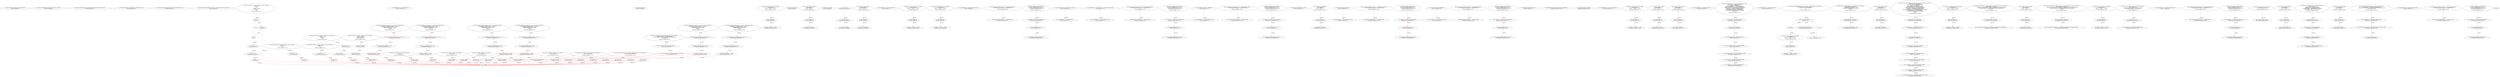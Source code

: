 digraph  {
13 [label="2_ function totalSupply() external view returns (uint256);\n13-function_definition-3-3", method="totalSupply()", type_label=function_definition];
21 [label="3_ function balanceOf(address who) external view returns (uint256);\n21-function_definition-4-4", method="balanceOf(address who)", type_label=function_definition];
33 [label="4_ function allowance(address owner, address spender) external view returns (uint256);\n33-function_definition-5-5", method="allowance(address owner,address spender)", type_label=function_definition];
49 [label="5_ function transfer(address to, uint256 value) external returns (bool);\n49-function_definition-6-6", method="transfer(address to,uint256 value)", type_label=function_definition];
64 [label="6_ function approve(address spender, uint256 value) external returns (bool);\n64-function_definition-7-7", method="approve(address spender,uint256 value)", type_label=function_definition];
79 [label="7_ function transferFrom(address from, address to, uint256 value) external returns (bool);\n79-function_definition-8-8", method="transferFrom(address from,address to,uint256 value)", type_label=function_definition];
129 [label="12_ function mul(uint256 a, uint256 b) internal pure returns (uint256) {\n    if (a == 0) {\n      return 0;\n    }\n    uint256 c = a * b;\n    assert(c / a == b);\n    return c;\n  }\n129-function_definition-13-20", method="mul(uint256 a,uint256 b)", type_label=function_definition];
146 [label="13_ if_a == 0\n146-if-14-16", method="mul(uint256 a,uint256 b)", type_label=if];
2328 [label="13_ end_if", method="mul(uint256 a,uint256 b)", type_label=end_if];
151 [label="14_ return 0;\n151-return-15-15", method="mul(uint256 a,uint256 b)", type_label=return];
153 [label="16_ uint256 c = a * b;\n153-new_variable-17-17", method="mul(uint256 a,uint256 b)", type_label=new_variable];
161 [label="17_ assert(c / a == b);\n161-expression_statement-18-18", method="mul(uint256 a,uint256 b)", type_label=expression_statement];
170 [label="18_ return c;\n170-return-19-19", method="mul(uint256 a,uint256 b)", type_label=return];
172 [label="20_ function div(uint256 a, uint256 b) internal pure returns (uint256) {\n    uint256 c = a / b;\n    return c;\n  }\n172-function_definition-21-24", method="div(uint256 a,uint256 b)", type_label=function_definition];
189 [label="21_ uint256 c = a / b;\n189-new_variable-22-22", method="div(uint256 a,uint256 b)", type_label=new_variable];
197 [label="22_ return c;\n197-return-23-23", method="div(uint256 a,uint256 b)", type_label=return];
199 [label="24_ function sub(uint256 a, uint256 b) internal pure returns (uint256) {\n    assert(b <= a);\n    return a - b;\n  }\n199-function_definition-25-28", method="sub(uint256 a,uint256 b)", type_label=function_definition];
216 [label="25_ assert(b <= a);\n216-expression_statement-26-26", method="sub(uint256 a,uint256 b)", type_label=expression_statement];
223 [label="26_ return a - b;\n223-return-27-27", method="sub(uint256 a,uint256 b)", type_label=return];
227 [label="28_ function add(uint256 a, uint256 b) internal pure returns (uint256) {\n    uint256 c = a + b;\n    assert(c >= a);\n    return c;\n  }\n227-function_definition-29-33", method="add(uint256 a,uint256 b)", type_label=function_definition];
244 [label="29_ uint256 c = a + b;\n244-new_variable-30-30", method="add(uint256 a,uint256 b)", type_label=new_variable];
252 [label="30_ assert(c >= a);\n252-expression_statement-31-31", method="add(uint256 a,uint256 b)", type_label=expression_statement];
259 [label="31_ return c;\n259-return-32-32", method="add(uint256 a,uint256 b)", type_label=return];
261 [label="33_ function ceil(uint256 a, uint256 m) internal pure returns (uint256) {\n    uint256 c = add(a,m);\n    uint256 d = sub(c,1);\n    return mul(div(d,m),m);\n  }\n261-function_definition-34-38", method="ceil(uint256 a,uint256 m)", type_label=function_definition];
278 [label="34_ uint256 c = add(a,m);\n278-new_variable-35-35", method="ceil(uint256 a,uint256 m)", type_label=new_variable];
289 [label="35_ uint256 d = sub(c,1);\n289-new_variable-36-36", method="ceil(uint256 a,uint256 m)", type_label=new_variable];
300 [label="36_ return mul(div(d,m),m);\n300-return-37-37", method="ceil(uint256 a,uint256 m)", type_label=return];
318 [label="40_ mapping(address => uint) balances_intou22;\n318-new_variable-41-41", method="", type_label=new_variable];
324 [label="41_ function transfer_intou22(address _to, uint _value) public returns (bool) {\n    require(balances_intou22[msg.sender] - _value >= 0);   \n    balances_intou22[msg.sender] -= _value;   \n    balances_intou22[_to] += _value;   \n    return true;\n  }\n324-function_definition-42-47", method="transfer_intou22(address _to,uint _value)", type_label=function_definition];
340 [label="42_ require(balances_intou22[msg.sender] - _value >= 0);\n340-expression_statement-43-43", method="transfer_intou22(address _to,uint _value)", type_label=expression_statement];
353 [label="43_ balances_intou22[msg.sender] -= _value;\n353-expression_statement-44-44", method="transfer_intou22(address _to,uint _value)", type_label=expression_statement];
361 [label="44_ balances_intou22[_to] += _value;\n361-expression_statement-45-45", method="transfer_intou22(address _to,uint _value)", type_label=expression_statement];
367 [label="45_ return true;\n367-return-46-46", method="transfer_intou22(address _to,uint _value)", type_label=return];
370 [label="47_ string private _name;\n370-new_variable-48-48", method="", type_label=new_variable];
375 [label="48_ function bug_intou12(uint8 p_intou12) public{\n    uint8 vundflw1=0;\n    vundflw1 = vundflw1 + p_intou12;    \n}\n375-function_definition-49-52", method="bug_intou12(uint8 p_intou12)", type_label=function_definition];
383 [label="49_ uint8 vundflw1=0;\n383-new_variable-50-50", method="bug_intou12(uint8 p_intou12)", type_label=new_variable];
389 [label="50_ vundflw1 = vundflw1 + p_intou12;\n389-expression_statement-51-51", method="bug_intou12(uint8 p_intou12)", type_label=expression_statement];
395 [label="52_ string private _symbol;\n395-new_variable-53-53", method="", type_label=new_variable];
400 [label="53_ function bug_intou11() public{\n    uint8 vundflw =0;\n    vundflw = vundflw -10;    \n}\n400-function_definition-54-57", method="bug_intou11()", type_label=function_definition];
404 [label="54_ uint8 vundflw =0;\n404-new_variable-55-55", method="bug_intou11()", type_label=new_variable];
410 [label="55_ vundflw = vundflw -10;\n410-expression_statement-56-56", method="bug_intou11()", type_label=expression_statement];
416 [label="57_ uint8 private _decimals;\n416-new_variable-58-58", method="", type_label=new_variable];
435 [label="59_ _name = name;\n435-expression_statement-60-60", method="", type_label=expression_statement];
439 [label="60_ _symbol = symbol;\n439-expression_statement-61-61", method="", type_label=expression_statement];
443 [label="61_ _decimals = decimals;\n443-expression_statement-62-62", method="", type_label=expression_statement];
447 [label="63_ function bug_intou19() public{\n    uint8 vundflw =0;\n    vundflw = vundflw -10;    \n}\n447-function_definition-64-67", method="bug_intou19()", type_label=function_definition];
451 [label="64_ uint8 vundflw =0;\n451-new_variable-65-65", method="bug_intou19()", type_label=new_variable];
457 [label="65_ vundflw = vundflw -10;\n457-expression_statement-66-66", method="bug_intou19()", type_label=expression_statement];
463 [label="67_ function name() public view returns(string memory) {\n    return _name;\n  }\n463-function_definition-68-70", method="name()", type_label=function_definition];
472 [label="68_ return _name;\n472-return-69-69", method="name()", type_label=return];
474 [label="70_ mapping(address => uint) balances_intou26;\n474-new_variable-71-71", method="", type_label=new_variable];
480 [label="71_ function transfer_intou26(address _to, uint _value) public returns (bool) {\n    require(balances_intou26[msg.sender] - _value >= 0);   \n    balances_intou26[msg.sender] -= _value;   \n    balances_intou26[_to] += _value;   \n    return true;\n  }\n480-function_definition-72-77", method="transfer_intou26(address _to,uint _value)", type_label=function_definition];
496 [label="72_ require(balances_intou26[msg.sender] - _value >= 0);\n496-expression_statement-73-73", method="transfer_intou26(address _to,uint _value)", type_label=expression_statement];
509 [label="73_ balances_intou26[msg.sender] -= _value;\n509-expression_statement-74-74", method="transfer_intou26(address _to,uint _value)", type_label=expression_statement];
517 [label="74_ balances_intou26[_to] += _value;\n517-expression_statement-75-75", method="transfer_intou26(address _to,uint _value)", type_label=expression_statement];
523 [label="75_ return true;\n523-return-76-76", method="transfer_intou26(address _to,uint _value)", type_label=return];
526 [label="77_ function symbol() public view returns(string memory) {\n    return _symbol;\n  }\n526-function_definition-78-80", method="symbol()", type_label=function_definition];
535 [label="78_ return _symbol;\n535-return-79-79", method="symbol()", type_label=return];
537 [label="80_ function bug_intou20(uint8 p_intou20) public{\n    uint8 vundflw1=0;\n    vundflw1 = vundflw1 + p_intou20;    \n}\n537-function_definition-81-84", method="bug_intou20(uint8 p_intou20)", type_label=function_definition];
545 [label="81_ uint8 vundflw1=0;\n545-new_variable-82-82", method="bug_intou20(uint8 p_intou20)", type_label=new_variable];
551 [label="82_ vundflw1 = vundflw1 + p_intou20;\n551-expression_statement-83-83", method="bug_intou20(uint8 p_intou20)", type_label=expression_statement];
557 [label="84_ function decimals() public view returns(uint8) {\n    return _decimals;\n  }\n557-function_definition-85-87", method="decimals()", type_label=function_definition];
566 [label="85_ return _decimals;\n566-return-86-86", method="decimals()", type_label=return];
568 [label="87_ function bug_intou32(uint8 p_intou32) public{\n    uint8 vundflw1=0;\n    vundflw1 = vundflw1 + p_intou32;    \n}\n568-function_definition-88-91", method="bug_intou32(uint8 p_intou32)", type_label=function_definition];
576 [label="88_ uint8 vundflw1=0;\n576-new_variable-89-89", method="bug_intou32(uint8 p_intou32)", type_label=new_variable];
582 [label="89_ vundflw1 = vundflw1 + p_intou32;\n582-expression_statement-90-90", method="bug_intou32(uint8 p_intou32)", type_label=expression_statement];
599 [label="94_ mapping(address => uint) public lockTime_intou1;\n599-new_variable-95-95", method="", type_label=new_variable];
606 [label="95_ function increaseLockTime_intou1(uint _secondsToIncrease) public {\n        lockTime_intou1[msg.sender] += _secondsToIncrease;   \n    }\n606-function_definition-96-98", method="increaseLockTime_intou1(uint _secondsToIncrease)", type_label=function_definition];
614 [label="96_ lockTime_intou1[msg.sender] += _secondsToIncrease;\n614-expression_statement-97-97", method="increaseLockTime_intou1(uint _secondsToIncrease)", type_label=expression_statement];
622 [label="98_ function withdraw_ovrflow1() public {\n        require(now > lockTime_intou1[msg.sender]);    \n        uint transferValue_intou1 = 10;           \n        msg.sender.transfer(transferValue_intou1);\n    }\n622-function_definition-99-103", method="withdraw_ovrflow1()", type_label=function_definition];
626 [label="99_ require(now > lockTime_intou1[msg.sender]);\n626-expression_statement-100-100", method="withdraw_ovrflow1()", type_label=expression_statement];
637 [label="100_ uint transferValue_intou1 = 10;\n637-new_variable-101-101", method="withdraw_ovrflow1()", type_label=new_variable];
643 [label="101_ msg.sender.transfer(transferValue_intou1);\n643-expression_statement-102-102", method="withdraw_ovrflow1()", type_label=expression_statement];
652 [label="103_ mapping (address => uint256) private _balances;\n652-new_variable-104-104", method="", type_label=new_variable];
659 [label="104_ mapping(address => uint) balances_intou2;\n659-new_variable-105-105", method="", type_label=new_variable];
665 [label="105_ function transfer_undrflow2(address _to, uint _value) public returns (bool) {\n    require(balances_intou2[msg.sender] - _value >= 0);   \n    balances_intou2[msg.sender] -= _value;   \n    balances_intou2[_to] += _value;   \n    return true;\n  }\n665-function_definition-106-111", method="transfer_undrflow2(address _to,uint _value)", type_label=function_definition];
681 [label="106_ require(balances_intou2[msg.sender] - _value >= 0);\n681-expression_statement-107-107", method="transfer_undrflow2(address _to,uint _value)", type_label=expression_statement];
694 [label="107_ balances_intou2[msg.sender] -= _value;\n694-expression_statement-108-108", method="transfer_undrflow2(address _to,uint _value)", type_label=expression_statement];
702 [label="108_ balances_intou2[_to] += _value;\n702-expression_statement-109-109", method="transfer_undrflow2(address _to,uint _value)", type_label=expression_statement];
708 [label="109_ return true;\n708-return-110-110", method="transfer_undrflow2(address _to,uint _value)", type_label=return];
711 [label="111_ mapping (address => mapping (address => uint256)) private _allowed;\n711-new_variable-112-112", method="", type_label=new_variable];
720 [label="112_ mapping(address => uint) public lockTime_intou17;\n720-new_variable-113-113", method="", type_label=new_variable];
727 [label="113_ function increaseLockTime_intou17(uint _secondsToIncrease) public {\n        lockTime_intou17[msg.sender] += _secondsToIncrease;   \n    }\n727-function_definition-114-116", method="increaseLockTime_intou17(uint _secondsToIncrease)", type_label=function_definition];
735 [label="114_ lockTime_intou17[msg.sender] += _secondsToIncrease;\n735-expression_statement-115-115", method="increaseLockTime_intou17(uint _secondsToIncrease)", type_label=expression_statement];
743 [label="116_ function withdraw_intou17() public {\n        require(now > lockTime_intou17[msg.sender]);    \n        uint transferValue_intou17 = 10;           \n        msg.sender.transfer(transferValue_intou17);\n    }\n743-function_definition-117-121", method="withdraw_intou17()", type_label=function_definition];
747 [label="117_ require(now > lockTime_intou17[msg.sender]);\n747-expression_statement-118-118", method="withdraw_intou17()", type_label=expression_statement];
758 [label="118_ uint transferValue_intou17 = 10;\n758-new_variable-119-119", method="withdraw_intou17()", type_label=new_variable];
764 [label="119_ msg.sender.transfer(transferValue_intou17);\n764-expression_statement-120-120", method="withdraw_intou17()", type_label=expression_statement];
773 [label="121_ string constant tokenName = \"HYDROGEN\";\n773-new_variable-122-122", method="", type_label=new_variable];
779 [label="122_ mapping(address => uint) public lockTime_intou37;\n779-new_variable-123-123", method="", type_label=new_variable];
786 [label="123_ function increaseLockTime_intou37(uint _secondsToIncrease) public {\n        lockTime_intou37[msg.sender] += _secondsToIncrease;   \n    }\n786-function_definition-124-126", method="increaseLockTime_intou37(uint _secondsToIncrease)", type_label=function_definition];
794 [label="124_ lockTime_intou37[msg.sender] += _secondsToIncrease;\n794-expression_statement-125-125", method="increaseLockTime_intou37(uint _secondsToIncrease)", type_label=expression_statement];
802 [label="126_ function withdraw_intou37() public {\n        require(now > lockTime_intou37[msg.sender]);    \n        uint transferValue_intou37 = 10;           \n        msg.sender.transfer(transferValue_intou37);\n    }\n802-function_definition-127-131", method="withdraw_intou37()", type_label=function_definition];
806 [label="127_ require(now > lockTime_intou37[msg.sender]);\n806-expression_statement-128-128", method="withdraw_intou37()", type_label=expression_statement];
817 [label="128_ uint transferValue_intou37 = 10;\n817-new_variable-129-129", method="withdraw_intou37()", type_label=new_variable];
823 [label="129_ msg.sender.transfer(transferValue_intou37);\n823-expression_statement-130-130", method="withdraw_intou37()", type_label=expression_statement];
832 [label="131_ string constant tokenSymbol = \"HGN\";\n832-new_variable-132-132", method="", type_label=new_variable];
838 [label="132_ function bug_intou3() public{\n    uint8 vundflw =0;\n    vundflw = vundflw -10;    \n}\n838-function_definition-133-136", method="bug_intou3()", type_label=function_definition];
842 [label="133_ uint8 vundflw =0;\n842-new_variable-134-134", method="bug_intou3()", type_label=new_variable];
848 [label="134_ vundflw = vundflw -10;\n848-expression_statement-135-135", method="bug_intou3()", type_label=expression_statement];
854 [label="136_ uint8  constant tokenDecimals = 4;\n854-new_variable-137-137", method="", type_label=new_variable];
859 [label="137_ mapping(address => uint) public lockTime_intou9;\n859-new_variable-138-138", method="", type_label=new_variable];
866 [label="138_ function increaseLockTime_intou9(uint _secondsToIncrease) public {\n        lockTime_intou9[msg.sender] += _secondsToIncrease;   \n    }\n866-function_definition-139-141", method="increaseLockTime_intou9(uint _secondsToIncrease)", type_label=function_definition];
874 [label="139_ lockTime_intou9[msg.sender] += _secondsToIncrease;\n874-expression_statement-140-140", method="increaseLockTime_intou9(uint _secondsToIncrease)", type_label=expression_statement];
882 [label="141_ function withdraw_intou9() public {\n        require(now > lockTime_intou9[msg.sender]);    \n        uint transferValue_intou9 = 10;           \n        msg.sender.transfer(transferValue_intou9);\n    }\n882-function_definition-142-146", method="withdraw_intou9()", type_label=function_definition];
886 [label="142_ require(now > lockTime_intou9[msg.sender]);\n886-expression_statement-143-143", method="withdraw_intou9()", type_label=expression_statement];
897 [label="143_ uint transferValue_intou9 = 10;\n897-new_variable-144-144", method="withdraw_intou9()", type_label=new_variable];
903 [label="144_ msg.sender.transfer(transferValue_intou9);\n903-expression_statement-145-145", method="withdraw_intou9()", type_label=expression_statement];
912 [label="146_ uint256 _totalSupply =8000000000;\n912-new_variable-147-147", method="", type_label=new_variable];
917 [label="147_ mapping(address => uint) public lockTime_intou25;\n917-new_variable-148-148", method="", type_label=new_variable];
924 [label="148_ function increaseLockTime_intou25(uint _secondsToIncrease) public {\n        lockTime_intou25[msg.sender] += _secondsToIncrease;   \n    }\n924-function_definition-149-151", method="increaseLockTime_intou25(uint _secondsToIncrease)", type_label=function_definition];
932 [label="149_ lockTime_intou25[msg.sender] += _secondsToIncrease;\n932-expression_statement-150-150", method="increaseLockTime_intou25(uint _secondsToIncrease)", type_label=expression_statement];
940 [label="151_ function withdraw_intou25() public {\n        require(now > lockTime_intou25[msg.sender]);    \n        uint transferValue_intou25 = 10;           \n        msg.sender.transfer(transferValue_intou25);\n    }\n940-function_definition-152-156", method="withdraw_intou25()", type_label=function_definition];
944 [label="152_ require(now > lockTime_intou25[msg.sender]);\n944-expression_statement-153-153", method="withdraw_intou25()", type_label=expression_statement];
955 [label="153_ uint transferValue_intou25 = 10;\n955-new_variable-154-154", method="withdraw_intou25()", type_label=new_variable];
961 [label="154_ msg.sender.transfer(transferValue_intou25);\n961-expression_statement-155-155", method="withdraw_intou25()", type_label=expression_statement];
970 [label="156_ uint256 public basePercent = 100;\n970-new_variable-157-157", method="", type_label=new_variable];
977 [label="157_ ERC20Detailed(tokenName, tokenSymbol, tokenDecimals)\n977-expression_statement-158-158", method="", type_label=expression_statement];
986 [label="158_ _mint(msg.sender, _totalSupply);\n986-expression_statement-159-159", method="", type_label=expression_statement];
995 [label="160_ mapping(address => uint) balances_intou38;\n995-new_variable-161-161", method="", type_label=new_variable];
1001 [label="161_ function transfer_intou38(address _to, uint _value) public returns (bool) {\n    require(balances_intou38[msg.sender] - _value >= 0);   \n    balances_intou38[msg.sender] -= _value;   \n    balances_intou38[_to] += _value;   \n    return true;\n  }\n1001-function_definition-162-167", method="transfer_intou38(address _to,uint _value)", type_label=function_definition];
1017 [label="162_ require(balances_intou38[msg.sender] - _value >= 0);\n1017-expression_statement-163-163", method="transfer_intou38(address _to,uint _value)", type_label=expression_statement];
1030 [label="163_ balances_intou38[msg.sender] -= _value;\n1030-expression_statement-164-164", method="transfer_intou38(address _to,uint _value)", type_label=expression_statement];
1038 [label="164_ balances_intou38[_to] += _value;\n1038-expression_statement-165-165", method="transfer_intou38(address _to,uint _value)", type_label=expression_statement];
1044 [label="165_ return true;\n1044-return-166-166", method="transfer_intou38(address _to,uint _value)", type_label=return];
1047 [label="167_ function totalSupply() public view returns (uint256) {\n    return _totalSupply;\n  }\n1047-function_definition-168-170", method="totalSupply()", type_label=function_definition];
1056 [label="168_ return _totalSupply;\n1056-return-169-169", method="totalSupply()", type_label=return];
1058 [label="170_ function bug_intou4(uint8 p_intou4) public{\n    uint8 vundflw1=0;\n    vundflw1 = vundflw1 + p_intou4;    \n}\n1058-function_definition-171-174", method="bug_intou4(uint8 p_intou4)", type_label=function_definition];
1066 [label="171_ uint8 vundflw1=0;\n1066-new_variable-172-172", method="bug_intou4(uint8 p_intou4)", type_label=new_variable];
1072 [label="172_ vundflw1 = vundflw1 + p_intou4;\n1072-expression_statement-173-173", method="bug_intou4(uint8 p_intou4)", type_label=expression_statement];
1078 [label="174_ function balanceOf(address owner) public view returns (uint256) {\n    return _balances[owner];\n  }\n1078-function_definition-175-177", method="balanceOf(address owner)", type_label=function_definition];
1091 [label="175_ return _balances[owner];\n1091-return-176-176", method="balanceOf(address owner)", type_label=return];
1095 [label="177_ function bug_intou7() public{\n    uint8 vundflw =0;\n    vundflw = vundflw -10;    \n}\n1095-function_definition-178-181", method="bug_intou7()", type_label=function_definition];
1099 [label="178_ uint8 vundflw =0;\n1099-new_variable-179-179", method="bug_intou7()", type_label=new_variable];
1105 [label="179_ vundflw = vundflw -10;\n1105-expression_statement-180-180", method="bug_intou7()", type_label=expression_statement];
1111 [label="181_ function allowance(address owner, address spender) public view returns (uint256) {\n    return _allowed[owner][spender];\n  }\n1111-function_definition-182-184", method="allowance(address owner,address spender)", type_label=function_definition];
1128 [label="182_ return _allowed[owner][spender];\n1128-return-183-183", method="allowance(address owner,address spender)", type_label=return];
1134 [label="184_ function bug_intou23() public{\n    uint8 vundflw =0;\n    vundflw = vundflw -10;    \n}\n1134-function_definition-185-188", method="bug_intou23()", type_label=function_definition];
1138 [label="185_ uint8 vundflw =0;\n1138-new_variable-186-186", method="bug_intou23()", type_label=new_variable];
1144 [label="186_ vundflw = vundflw -10;\n1144-expression_statement-187-187", method="bug_intou23()", type_label=expression_statement];
1150 [label="188_ function findtwoPercent(uint256 value) public view returns (uint256)  {\n    uint256 roundValue = value.ceil(basePercent);\n    uint256 twoPercent = roundValue.mul(basePercent).div(5000);\n    return twoPercent;\n  }\n1150-function_definition-189-193", method="findtwoPercent(uint256 value)", type_label=function_definition];
1163 [label="189_ uint256 roundValue = value.ceil(basePercent);\n1163-new_variable-190-190", method="findtwoPercent(uint256 value)", type_label=new_variable];
1174 [label="190_ uint256 twoPercent = roundValue.mul(basePercent).div(5000);\n1174-new_variable-191-191", method="findtwoPercent(uint256 value)", type_label=new_variable];
1190 [label="191_ return twoPercent;\n1190-return-192-192", method="findtwoPercent(uint256 value)", type_label=return];
1192 [label="193_ mapping(address => uint) balances_intou14;\n1192-new_variable-194-194", method="", type_label=new_variable];
1198 [label="194_ function transfer_intou14(address _to, uint _value) public returns (bool) {\n    require(balances_intou14[msg.sender] - _value >= 0);   \n    balances_intou14[msg.sender] -= _value;   \n    balances_intou14[_to] += _value;   \n    return true;\n  }\n1198-function_definition-195-200", method="transfer_intou14(address _to,uint _value)", type_label=function_definition];
1214 [label="195_ require(balances_intou14[msg.sender] - _value >= 0);\n1214-expression_statement-196-196", method="transfer_intou14(address _to,uint _value)", type_label=expression_statement];
1227 [label="196_ balances_intou14[msg.sender] -= _value;\n1227-expression_statement-197-197", method="transfer_intou14(address _to,uint _value)", type_label=expression_statement];
1235 [label="197_ balances_intou14[_to] += _value;\n1235-expression_statement-198-198", method="transfer_intou14(address _to,uint _value)", type_label=expression_statement];
1241 [label="198_ return true;\n1241-return-199-199", method="transfer_intou14(address _to,uint _value)", type_label=return];
1244 [label="200_ function transfer(address to, uint256 value) public returns (bool) {\n    require(value <= _balances[msg.sender]);\n    require(to != address(0));\n    uint256 tokensToBurn = findtwoPercent(value);\n    uint256 tokensToTransfer = value.sub(tokensToBurn);\n    _balances[msg.sender] = _balances[msg.sender].sub(value);\n    _balances[to] = _balances[to].add(tokensToTransfer);\n    _totalSupply = _totalSupply.sub(tokensToBurn);\n    emit Transfer(msg.sender, to, tokensToTransfer);\n    emit Transfer(msg.sender, address(0), tokensToBurn);\n    return true;\n  }\n1244-function_definition-201-212", method="transfer(address to,uint256 value)", type_label=function_definition];
1260 [label="201_ require(value <= _balances[msg.sender]);\n1260-expression_statement-202-202", method="transfer(address to,uint256 value)", type_label=expression_statement];
1271 [label="202_ require(to != address(0));\n1271-expression_statement-203-203", method="transfer(address to,uint256 value)", type_label=expression_statement];
1280 [label="203_ uint256 tokensToBurn = findtwoPercent(value);\n1280-new_variable-204-204", method="transfer(address to,uint256 value)", type_label=new_variable];
1289 [label="204_ uint256 tokensToTransfer = value.sub(tokensToBurn);\n1289-new_variable-205-205", method="transfer(address to,uint256 value)", type_label=new_variable];
1300 [label="205_ _balances[msg.sender] = _balances[msg.sender].sub(value);\n1300-expression_statement-206-206", method="transfer(address to,uint256 value)", type_label=expression_statement];
1317 [label="206_ _balances[to] = _balances[to].add(tokensToTransfer);\n1317-expression_statement-207-207", method="transfer(address to,uint256 value)", type_label=expression_statement];
1330 [label="207_ _totalSupply = _totalSupply.sub(tokensToBurn);\n1330-expression_statement-208-208", method="transfer(address to,uint256 value)", type_label=expression_statement];
1361 [label="210_ return true;\n1361-return-211-211", method="transfer(address to,uint256 value)", type_label=return];
1364 [label="212_ mapping(address => uint) balances_intou30;\n1364-new_variable-213-213", method="", type_label=new_variable];
1370 [label="213_ function transfer_intou30(address _to, uint _value) public returns (bool) {\n    require(balances_intou30[msg.sender] - _value >= 0);   \n    balances_intou30[msg.sender] -= _value;   \n    balances_intou30[_to] += _value;   \n    return true;\n  }\n1370-function_definition-214-219", method="transfer_intou30(address _to,uint _value)", type_label=function_definition];
1386 [label="214_ require(balances_intou30[msg.sender] - _value >= 0);\n1386-expression_statement-215-215", method="transfer_intou30(address _to,uint _value)", type_label=expression_statement];
1399 [label="215_ balances_intou30[msg.sender] -= _value;\n1399-expression_statement-216-216", method="transfer_intou30(address _to,uint _value)", type_label=expression_statement];
1407 [label="216_ balances_intou30[_to] += _value;\n1407-expression_statement-217-217", method="transfer_intou30(address _to,uint _value)", type_label=expression_statement];
1413 [label="217_ return true;\n1413-return-218-218", method="transfer_intou30(address _to,uint _value)", type_label=return];
1416 [label="219_ function multiTransfer(address[] memory receivers, uint256[] memory amounts) public {\n    for (uint256 i = 0; i < receivers.length; i++) {\n      transfer(receivers[i], amounts[i]);\n    }\n  }\n1416-function_definition-220-224", method="multiTransfer(address[] memory receivers,uint256[] memory amounts)", type_label=function_definition];
1430 [label="220_ for(i < receivers.length;;i++)\n1430-for-221-223", method="multiTransfer(address[] memory receivers,uint256[] memory amounts)", type_label=for];
3612 [label="220_ end_loop", method="multiTransfer(address[] memory receivers,uint256[] memory amounts)", type_label=end_loop];
1443 [label="220_ i++\n1443-expression_statement-221-221", method="multiTransfer(address[] memory receivers,uint256[] memory amounts)", type_label=expression_statement];
1446 [label="221_ transfer(receivers[i], amounts[i]);\n1446-expression_statement-222-222", method="multiTransfer(address[] memory receivers,uint256[] memory amounts)", type_label=expression_statement];
1457 [label="224_ function bug_intou8(uint8 p_intou8) public{\n    uint8 vundflw1=0;\n    vundflw1 = vundflw1 + p_intou8;    \n}\n1457-function_definition-225-228", method="bug_intou8(uint8 p_intou8)", type_label=function_definition];
1465 [label="225_ uint8 vundflw1=0;\n1465-new_variable-226-226", method="bug_intou8(uint8 p_intou8)", type_label=new_variable];
1471 [label="226_ vundflw1 = vundflw1 + p_intou8;\n1471-expression_statement-227-227", method="bug_intou8(uint8 p_intou8)", type_label=expression_statement];
1477 [label="228_ function approve(address spender, uint256 value) public returns (bool) {\n    require(spender != address(0));\n    _allowed[msg.sender][spender] = value;\n    emit Approval(msg.sender, spender, value);\n    return true;\n  }\n1477-function_definition-229-234", method="approve(address spender,uint256 value)", type_label=function_definition];
1493 [label="229_ require(spender != address(0));\n1493-expression_statement-230-230", method="approve(address spender,uint256 value)", type_label=expression_statement];
1502 [label="230_ _allowed[msg.sender][spender] = value;\n1502-expression_statement-231-231", method="approve(address spender,uint256 value)", type_label=expression_statement];
1522 [label="232_ return true;\n1522-return-233-233", method="approve(address spender,uint256 value)", type_label=return];
1525 [label="234_ function bug_intou39() public{\n    uint8 vundflw =0;\n    vundflw = vundflw -10;    \n}\n1525-function_definition-235-238", method="bug_intou39()", type_label=function_definition];
1529 [label="235_ uint8 vundflw =0;\n1529-new_variable-236-236", method="bug_intou39()", type_label=new_variable];
1535 [label="236_ vundflw = vundflw -10;\n1535-expression_statement-237-237", method="bug_intou39()", type_label=expression_statement];
1541 [label="238_ function transferFrom(address from, address to, uint256 value) public returns (bool) {\n    require(value <= _balances[from]);\n    require(value <= _allowed[from][msg.sender]);\n    require(to != address(0));\n    _balances[from] = _balances[from].sub(value);\n    uint256 tokensToBurn = findtwoPercent(value);\n    uint256 tokensToTransfer = value.sub(tokensToBurn);\n    _balances[to] = _balances[to].add(tokensToTransfer);\n    _totalSupply = _totalSupply.sub(tokensToBurn);\n    _allowed[from][msg.sender] = _allowed[from][msg.sender].sub(value);\n    emit Transfer(from, to, tokensToTransfer);\n    emit Transfer(from, address(0), tokensToBurn);\n    return true;\n  }\n1541-function_definition-239-252", method="transferFrom(address from,address to,uint256 value)", type_label=function_definition];
1561 [label="239_ require(value <= _balances[from]);\n1561-expression_statement-240-240", method="transferFrom(address from,address to,uint256 value)", type_label=expression_statement];
1570 [label="240_ require(value <= _allowed[from][msg.sender]);\n1570-expression_statement-241-241", method="transferFrom(address from,address to,uint256 value)", type_label=expression_statement];
1583 [label="241_ require(to != address(0));\n1583-expression_statement-242-242", method="transferFrom(address from,address to,uint256 value)", type_label=expression_statement];
1592 [label="242_ _balances[from] = _balances[from].sub(value);\n1592-expression_statement-243-243", method="transferFrom(address from,address to,uint256 value)", type_label=expression_statement];
1605 [label="243_ uint256 tokensToBurn = findtwoPercent(value);\n1605-new_variable-244-244", method="transferFrom(address from,address to,uint256 value)", type_label=new_variable];
1614 [label="244_ uint256 tokensToTransfer = value.sub(tokensToBurn);\n1614-new_variable-245-245", method="transferFrom(address from,address to,uint256 value)", type_label=new_variable];
1625 [label="245_ _balances[to] = _balances[to].add(tokensToTransfer);\n1625-expression_statement-246-246", method="transferFrom(address from,address to,uint256 value)", type_label=expression_statement];
1638 [label="246_ _totalSupply = _totalSupply.sub(tokensToBurn);\n1638-expression_statement-247-247", method="transferFrom(address from,address to,uint256 value)", type_label=expression_statement];
1647 [label="247_ _allowed[from][msg.sender] = _allowed[from][msg.sender].sub(value);\n1647-expression_statement-248-248", method="transferFrom(address from,address to,uint256 value)", type_label=expression_statement];
1686 [label="250_ return true;\n1686-return-251-251", method="transferFrom(address from,address to,uint256 value)", type_label=return];
1689 [label="252_ function bug_intou36(uint8 p_intou36) public{\n    uint8 vundflw1=0;\n    vundflw1 = vundflw1 + p_intou36;    \n}\n1689-function_definition-253-256", method="bug_intou36(uint8 p_intou36)", type_label=function_definition];
1697 [label="253_ uint8 vundflw1=0;\n1697-new_variable-254-254", method="bug_intou36(uint8 p_intou36)", type_label=new_variable];
1703 [label="254_ vundflw1 = vundflw1 + p_intou36;\n1703-expression_statement-255-255", method="bug_intou36(uint8 p_intou36)", type_label=expression_statement];
1709 [label="256_ function increaseAllowance(address spender, uint256 addedValue) public returns (bool) {\n    require(spender != address(0));\n    _allowed[msg.sender][spender] = (_allowed[msg.sender][spender].add(addedValue));\n    emit Approval(msg.sender, spender, _allowed[msg.sender][spender]);\n    return true;\n  }\n1709-function_definition-257-262", method="increaseAllowance(address spender,uint256 addedValue)", type_label=function_definition];
1725 [label="257_ require(spender != address(0));\n1725-expression_statement-258-258", method="increaseAllowance(address spender,uint256 addedValue)", type_label=expression_statement];
1734 [label="258_ _allowed[msg.sender][spender] = (_allowed[msg.sender][spender].add(addedValue));\n1734-expression_statement-259-259", method="increaseAllowance(address spender,uint256 addedValue)", type_label=expression_statement];
1772 [label="260_ return true;\n1772-return-261-261", method="increaseAllowance(address spender,uint256 addedValue)", type_label=return];
1775 [label="262_ function bug_intou35() public{\n    uint8 vundflw =0;\n    vundflw = vundflw -10;    \n}\n1775-function_definition-263-266", method="bug_intou35()", type_label=function_definition];
1779 [label="263_ uint8 vundflw =0;\n1779-new_variable-264-264", method="bug_intou35()", type_label=new_variable];
1785 [label="264_ vundflw = vundflw -10;\n1785-expression_statement-265-265", method="bug_intou35()", type_label=expression_statement];
1791 [label="266_ function decreaseAllowance(address spender, uint256 subtractedValue) public returns (bool) {\n    require(spender != address(0));\n    _allowed[msg.sender][spender] = (_allowed[msg.sender][spender].sub(subtractedValue));\n    emit Approval(msg.sender, spender, _allowed[msg.sender][spender]);\n    return true;\n  }\n1791-function_definition-267-272", method="decreaseAllowance(address spender,uint256 subtractedValue)", type_label=function_definition];
1807 [label="267_ require(spender != address(0));\n1807-expression_statement-268-268", method="decreaseAllowance(address spender,uint256 subtractedValue)", type_label=expression_statement];
1816 [label="268_ _allowed[msg.sender][spender] = (_allowed[msg.sender][spender].sub(subtractedValue));\n1816-expression_statement-269-269", method="decreaseAllowance(address spender,uint256 subtractedValue)", type_label=expression_statement];
1854 [label="270_ return true;\n1854-return-271-271", method="decreaseAllowance(address spender,uint256 subtractedValue)", type_label=return];
1857 [label="272_ function bug_intou40(uint8 p_intou40) public{\n    uint8 vundflw1=0;\n    vundflw1 = vundflw1 + p_intou40;    \n}\n1857-function_definition-273-276", method="bug_intou40(uint8 p_intou40)", type_label=function_definition];
1865 [label="273_ uint8 vundflw1=0;\n1865-new_variable-274-274", method="bug_intou40(uint8 p_intou40)", type_label=new_variable];
1871 [label="274_ vundflw1 = vundflw1 + p_intou40;\n1871-expression_statement-275-275", method="bug_intou40(uint8 p_intou40)", type_label=expression_statement];
1877 [label="276_ function _mint(address account, uint256 amount) internal {\n    require(amount != 0);\n    _balances[account] = _balances[account].add(amount);\n    emit Transfer(address(0), account, amount);\n  }\n1877-function_definition-277-281", method="_mint(address account,uint256 amount)", type_label=function_definition];
1889 [label="277_ require(amount != 0);\n1889-expression_statement-278-278", method="_mint(address account,uint256 amount)", type_label=expression_statement];
1896 [label="278_ _balances[account] = _balances[account].add(amount);\n1896-expression_statement-279-279", method="_mint(address account,uint256 amount)", type_label=expression_statement];
1919 [label="281_ mapping(address => uint) public lockTime_intou33;\n1919-new_variable-282-282", method="", type_label=new_variable];
1926 [label="282_ function increaseLockTime_intou33(uint _secondsToIncrease) public {\n        lockTime_intou33[msg.sender] += _secondsToIncrease;   \n    }\n1926-function_definition-283-285", method="increaseLockTime_intou33(uint _secondsToIncrease)", type_label=function_definition];
1934 [label="283_ lockTime_intou33[msg.sender] += _secondsToIncrease;\n1934-expression_statement-284-284", method="increaseLockTime_intou33(uint _secondsToIncrease)", type_label=expression_statement];
1942 [label="285_ function withdraw_intou33() public {\n        require(now > lockTime_intou33[msg.sender]);    \n        uint transferValue_intou33 = 10;           \n        msg.sender.transfer(transferValue_intou33);\n    }\n1942-function_definition-286-290", method="withdraw_intou33()", type_label=function_definition];
1946 [label="286_ require(now > lockTime_intou33[msg.sender]);\n1946-expression_statement-287-287", method="withdraw_intou33()", type_label=expression_statement];
1957 [label="287_ uint transferValue_intou33 = 10;\n1957-new_variable-288-288", method="withdraw_intou33()", type_label=new_variable];
1963 [label="288_ msg.sender.transfer(transferValue_intou33);\n1963-expression_statement-289-289", method="withdraw_intou33()", type_label=expression_statement];
1972 [label="290_ function burn(uint256 amount) external {\n    _burn(msg.sender, amount);\n  }\n1972-function_definition-291-293", method="burn(uint256 amount)", type_label=function_definition];
1980 [label="291_ _burn(msg.sender, amount);\n1980-expression_statement-292-292", method="burn(uint256 amount)", type_label=expression_statement];
1989 [label="293_ function bug_intou27() public{\n    uint8 vundflw =0;\n    vundflw = vundflw -10;    \n}\n1989-function_definition-294-297", method="bug_intou27()", type_label=function_definition];
1993 [label="294_ uint8 vundflw =0;\n1993-new_variable-295-295", method="bug_intou27()", type_label=new_variable];
1999 [label="295_ vundflw = vundflw -10;\n1999-expression_statement-296-296", method="bug_intou27()", type_label=expression_statement];
2005 [label="297_ function _burn(address account, uint256 amount) internal {\n    require(amount != 0);\n    require(amount <= _balances[account]);\n    _totalSupply = _totalSupply.sub(amount);\n    _balances[account] = _balances[account].sub(amount);\n    emit Transfer(account, address(0), amount);\n  }\n2005-function_definition-298-304", method="_burn(address account,uint256 amount)", type_label=function_definition];
2017 [label="298_ require(amount != 0);\n2017-expression_statement-299-299", method="_burn(address account,uint256 amount)", type_label=expression_statement];
2024 [label="299_ require(amount <= _balances[account]);\n2024-expression_statement-300-300", method="_burn(address account,uint256 amount)", type_label=expression_statement];
2033 [label="300_ _totalSupply = _totalSupply.sub(amount);\n2033-expression_statement-301-301", method="_burn(address account,uint256 amount)", type_label=expression_statement];
2042 [label="301_ _balances[account] = _balances[account].sub(amount);\n2042-expression_statement-302-302", method="_burn(address account,uint256 amount)", type_label=expression_statement];
2065 [label="304_ function bug_intou31() public{\n    uint8 vundflw =0;\n    vundflw = vundflw -10;    \n}\n2065-function_definition-305-308", method="bug_intou31()", type_label=function_definition];
2069 [label="305_ uint8 vundflw =0;\n2069-new_variable-306-306", method="bug_intou31()", type_label=new_variable];
2075 [label="306_ vundflw = vundflw -10;\n2075-expression_statement-307-307", method="bug_intou31()", type_label=expression_statement];
2081 [label="308_ function burnFrom(address account, uint256 amount) external {\n    require(amount <= _allowed[account][msg.sender]);\n    _allowed[account][msg.sender] = _allowed[account][msg.sender].sub(amount);\n    _burn(account, amount);\n  }\n2081-function_definition-309-313", method="burnFrom(address account,uint256 amount)", type_label=function_definition];
2093 [label="309_ require(amount <= _allowed[account][msg.sender]);\n2093-expression_statement-310-310", method="burnFrom(address account,uint256 amount)", type_label=expression_statement];
2106 [label="310_ _allowed[account][msg.sender] = _allowed[account][msg.sender].sub(amount);\n2106-expression_statement-311-311", method="burnFrom(address account,uint256 amount)", type_label=expression_statement];
2127 [label="311_ _burn(account, amount);\n2127-expression_statement-312-312", method="burnFrom(address account,uint256 amount)", type_label=expression_statement];
2134 [label="313_ mapping(address => uint) public lockTime_intou13;\n2134-new_variable-314-314", method="", type_label=new_variable];
2141 [label="314_ function increaseLockTime_intou13(uint _secondsToIncrease) public {\n        lockTime_intou13[msg.sender] += _secondsToIncrease;   \n    }\n2141-function_definition-315-317", method="increaseLockTime_intou13(uint _secondsToIncrease)", type_label=function_definition];
2149 [label="315_ lockTime_intou13[msg.sender] += _secondsToIncrease;\n2149-expression_statement-316-316", method="increaseLockTime_intou13(uint _secondsToIncrease)", type_label=expression_statement];
2157 [label="317_ function withdraw_intou13() public {\n        require(now > lockTime_intou13[msg.sender]);    \n        uint transferValue_intou13 = 10;           \n        msg.sender.transfer(transferValue_intou13);\n    }\n2157-function_definition-318-322", method="withdraw_intou13()", type_label=function_definition];
2161 [label="318_ require(now > lockTime_intou13[msg.sender]);\n2161-expression_statement-319-319", method="withdraw_intou13()", type_label=expression_statement];
2172 [label="319_ uint transferValue_intou13 = 10;\n2172-new_variable-320-320", method="withdraw_intou13()", type_label=new_variable];
2178 [label="320_ msg.sender.transfer(transferValue_intou13);\n2178-expression_statement-321-321", method="withdraw_intou13()", type_label=expression_statement];
1 [label="0_ start_node", method="", type_label=start];
2 [label="0_ exit_node", method="", type_label=exit];
129 -> 146  [color=red, controlflow_type=next_line, edge_type=CFG_edge, key=0, label=next_line];
146 -> 151  [color=red, controlflow_type=pos_next, edge_type=CFG_edge, key=0, label=pos_next];
146 -> 2328  [color=red, controlflow_type=neg_next, edge_type=CFG_edge, key=0, label=neg_next];
2328 -> 153  [color=red, controlflow_type=next_line, edge_type=CFG_edge, key=0, label=next_line];
151 -> 2328  [color=red, controlflow_type=end_if, edge_type=CFG_edge, key=0, label=end_if];
151 -> 2  [color=red, controlflow_type=return_exit, edge_type=CFG_edge, key=0, label=return_exit];
153 -> 161  [color=red, controlflow_type=next_line, edge_type=CFG_edge, key=0, label=next_line];
161 -> 170  [color=red, controlflow_type=next_line, edge_type=CFG_edge, key=0, label=next_line];
170 -> 2  [color=red, controlflow_type=return_exit, edge_type=CFG_edge, key=0, label=return_exit];
172 -> 189  [color=red, controlflow_type=next_line, edge_type=CFG_edge, key=0, label=next_line];
189 -> 197  [color=red, controlflow_type=next_line, edge_type=CFG_edge, key=0, label=next_line];
197 -> 2  [color=red, controlflow_type=return_exit, edge_type=CFG_edge, key=0, label=return_exit];
199 -> 216  [color=red, controlflow_type=next_line, edge_type=CFG_edge, key=0, label=next_line];
216 -> 223  [color=red, controlflow_type=next_line, edge_type=CFG_edge, key=0, label=next_line];
223 -> 2  [color=red, controlflow_type=return_exit, edge_type=CFG_edge, key=0, label=return_exit];
227 -> 244  [color=red, controlflow_type=next_line, edge_type=CFG_edge, key=0, label=next_line];
244 -> 252  [color=red, controlflow_type=next_line, edge_type=CFG_edge, key=0, label=next_line];
252 -> 259  [color=red, controlflow_type=next_line, edge_type=CFG_edge, key=0, label=next_line];
259 -> 2  [color=red, controlflow_type=return_exit, edge_type=CFG_edge, key=0, label=return_exit];
261 -> 278  [color=red, controlflow_type=next_line, edge_type=CFG_edge, key=0, label=next_line];
278 -> 289  [color=red, controlflow_type=next_line, edge_type=CFG_edge, key=0, label=next_line];
289 -> 300  [color=red, controlflow_type=next_line, edge_type=CFG_edge, key=0, label=next_line];
300 -> 2  [color=red, controlflow_type=return_exit, edge_type=CFG_edge, key=0, label=return_exit];
324 -> 340  [color=red, controlflow_type=next_line, edge_type=CFG_edge, key=0, label=next_line];
340 -> 353  [color=red, controlflow_type=next_line, edge_type=CFG_edge, key=0, label=next_line];
353 -> 361  [color=red, controlflow_type=next_line, edge_type=CFG_edge, key=0, label=next_line];
361 -> 367  [color=red, controlflow_type=next_line, edge_type=CFG_edge, key=0, label=next_line];
367 -> 2  [color=red, controlflow_type=return_exit, edge_type=CFG_edge, key=0, label=return_exit];
375 -> 383  [color=red, controlflow_type=next_line, edge_type=CFG_edge, key=0, label=next_line];
383 -> 389  [color=red, controlflow_type=next_line, edge_type=CFG_edge, key=0, label=next_line];
400 -> 404  [color=red, controlflow_type=next_line, edge_type=CFG_edge, key=0, label=next_line];
404 -> 410  [color=red, controlflow_type=next_line, edge_type=CFG_edge, key=0, label=next_line];
435 -> 439  [color=red, controlflow_type=next_line, edge_type=CFG_edge, key=0, label=next_line];
439 -> 443  [color=red, controlflow_type=next_line, edge_type=CFG_edge, key=0, label=next_line];
447 -> 451  [color=red, controlflow_type=next_line, edge_type=CFG_edge, key=0, label=next_line];
451 -> 457  [color=red, controlflow_type=next_line, edge_type=CFG_edge, key=0, label=next_line];
463 -> 472  [color=red, controlflow_type=next_line, edge_type=CFG_edge, key=0, label=next_line];
472 -> 2  [color=red, controlflow_type=return_exit, edge_type=CFG_edge, key=0, label=return_exit];
480 -> 496  [color=red, controlflow_type=next_line, edge_type=CFG_edge, key=0, label=next_line];
496 -> 509  [color=red, controlflow_type=next_line, edge_type=CFG_edge, key=0, label=next_line];
509 -> 517  [color=red, controlflow_type=next_line, edge_type=CFG_edge, key=0, label=next_line];
517 -> 523  [color=red, controlflow_type=next_line, edge_type=CFG_edge, key=0, label=next_line];
523 -> 2  [color=red, controlflow_type=return_exit, edge_type=CFG_edge, key=0, label=return_exit];
526 -> 535  [color=red, controlflow_type=next_line, edge_type=CFG_edge, key=0, label=next_line];
535 -> 2  [color=red, controlflow_type=return_exit, edge_type=CFG_edge, key=0, label=return_exit];
537 -> 545  [color=red, controlflow_type=next_line, edge_type=CFG_edge, key=0, label=next_line];
545 -> 551  [color=red, controlflow_type=next_line, edge_type=CFG_edge, key=0, label=next_line];
557 -> 566  [color=red, controlflow_type=next_line, edge_type=CFG_edge, key=0, label=next_line];
566 -> 2  [color=red, controlflow_type=return_exit, edge_type=CFG_edge, key=0, label=return_exit];
568 -> 576  [color=red, controlflow_type=next_line, edge_type=CFG_edge, key=0, label=next_line];
576 -> 582  [color=red, controlflow_type=next_line, edge_type=CFG_edge, key=0, label=next_line];
606 -> 614  [color=red, controlflow_type=next_line, edge_type=CFG_edge, key=0, label=next_line];
622 -> 626  [color=red, controlflow_type=next_line, edge_type=CFG_edge, key=0, label=next_line];
626 -> 637  [color=red, controlflow_type=next_line, edge_type=CFG_edge, key=0, label=next_line];
637 -> 643  [color=red, controlflow_type=next_line, edge_type=CFG_edge, key=0, label=next_line];
652 -> 659  [color=red, controlflow_type=next_line, edge_type=CFG_edge, key=0, label=next_line];
665 -> 681  [color=red, controlflow_type=next_line, edge_type=CFG_edge, key=0, label=next_line];
681 -> 694  [color=red, controlflow_type=next_line, edge_type=CFG_edge, key=0, label=next_line];
694 -> 702  [color=red, controlflow_type=next_line, edge_type=CFG_edge, key=0, label=next_line];
702 -> 708  [color=red, controlflow_type=next_line, edge_type=CFG_edge, key=0, label=next_line];
708 -> 2  [color=red, controlflow_type=return_exit, edge_type=CFG_edge, key=0, label=return_exit];
711 -> 720  [color=red, controlflow_type=next_line, edge_type=CFG_edge, key=0, label=next_line];
727 -> 735  [color=red, controlflow_type=next_line, edge_type=CFG_edge, key=0, label=next_line];
743 -> 747  [color=red, controlflow_type=next_line, edge_type=CFG_edge, key=0, label=next_line];
747 -> 758  [color=red, controlflow_type=next_line, edge_type=CFG_edge, key=0, label=next_line];
758 -> 764  [color=red, controlflow_type=next_line, edge_type=CFG_edge, key=0, label=next_line];
773 -> 779  [color=red, controlflow_type=next_line, edge_type=CFG_edge, key=0, label=next_line];
786 -> 794  [color=red, controlflow_type=next_line, edge_type=CFG_edge, key=0, label=next_line];
802 -> 806  [color=red, controlflow_type=next_line, edge_type=CFG_edge, key=0, label=next_line];
806 -> 817  [color=red, controlflow_type=next_line, edge_type=CFG_edge, key=0, label=next_line];
817 -> 823  [color=red, controlflow_type=next_line, edge_type=CFG_edge, key=0, label=next_line];
838 -> 842  [color=red, controlflow_type=next_line, edge_type=CFG_edge, key=0, label=next_line];
842 -> 848  [color=red, controlflow_type=next_line, edge_type=CFG_edge, key=0, label=next_line];
854 -> 859  [color=red, controlflow_type=next_line, edge_type=CFG_edge, key=0, label=next_line];
866 -> 874  [color=red, controlflow_type=next_line, edge_type=CFG_edge, key=0, label=next_line];
882 -> 886  [color=red, controlflow_type=next_line, edge_type=CFG_edge, key=0, label=next_line];
886 -> 897  [color=red, controlflow_type=next_line, edge_type=CFG_edge, key=0, label=next_line];
897 -> 903  [color=red, controlflow_type=next_line, edge_type=CFG_edge, key=0, label=next_line];
912 -> 917  [color=red, controlflow_type=next_line, edge_type=CFG_edge, key=0, label=next_line];
924 -> 932  [color=red, controlflow_type=next_line, edge_type=CFG_edge, key=0, label=next_line];
940 -> 944  [color=red, controlflow_type=next_line, edge_type=CFG_edge, key=0, label=next_line];
944 -> 955  [color=red, controlflow_type=next_line, edge_type=CFG_edge, key=0, label=next_line];
955 -> 961  [color=red, controlflow_type=next_line, edge_type=CFG_edge, key=0, label=next_line];
1001 -> 1017  [color=red, controlflow_type=next_line, edge_type=CFG_edge, key=0, label=next_line];
1017 -> 1030  [color=red, controlflow_type=next_line, edge_type=CFG_edge, key=0, label=next_line];
1030 -> 1038  [color=red, controlflow_type=next_line, edge_type=CFG_edge, key=0, label=next_line];
1038 -> 1044  [color=red, controlflow_type=next_line, edge_type=CFG_edge, key=0, label=next_line];
1044 -> 2  [color=red, controlflow_type=return_exit, edge_type=CFG_edge, key=0, label=return_exit];
1047 -> 1056  [color=red, controlflow_type=next_line, edge_type=CFG_edge, key=0, label=next_line];
1056 -> 2  [color=red, controlflow_type=return_exit, edge_type=CFG_edge, key=0, label=return_exit];
1058 -> 1066  [color=red, controlflow_type=next_line, edge_type=CFG_edge, key=0, label=next_line];
1066 -> 1072  [color=red, controlflow_type=next_line, edge_type=CFG_edge, key=0, label=next_line];
1078 -> 1091  [color=red, controlflow_type=next_line, edge_type=CFG_edge, key=0, label=next_line];
1091 -> 2  [color=red, controlflow_type=return_exit, edge_type=CFG_edge, key=0, label=return_exit];
1095 -> 1099  [color=red, controlflow_type=next_line, edge_type=CFG_edge, key=0, label=next_line];
1099 -> 1105  [color=red, controlflow_type=next_line, edge_type=CFG_edge, key=0, label=next_line];
1111 -> 1128  [color=red, controlflow_type=next_line, edge_type=CFG_edge, key=0, label=next_line];
1128 -> 2  [color=red, controlflow_type=return_exit, edge_type=CFG_edge, key=0, label=return_exit];
1134 -> 1138  [color=red, controlflow_type=next_line, edge_type=CFG_edge, key=0, label=next_line];
1138 -> 1144  [color=red, controlflow_type=next_line, edge_type=CFG_edge, key=0, label=next_line];
1150 -> 1163  [color=red, controlflow_type=next_line, edge_type=CFG_edge, key=0, label=next_line];
1163 -> 1174  [color=red, controlflow_type=next_line, edge_type=CFG_edge, key=0, label=next_line];
1174 -> 1190  [color=red, controlflow_type=next_line, edge_type=CFG_edge, key=0, label=next_line];
1190 -> 2  [color=red, controlflow_type=return_exit, edge_type=CFG_edge, key=0, label=return_exit];
1198 -> 1214  [color=red, controlflow_type=next_line, edge_type=CFG_edge, key=0, label=next_line];
1214 -> 1227  [color=red, controlflow_type=next_line, edge_type=CFG_edge, key=0, label=next_line];
1227 -> 1235  [color=red, controlflow_type=next_line, edge_type=CFG_edge, key=0, label=next_line];
1235 -> 1241  [color=red, controlflow_type=next_line, edge_type=CFG_edge, key=0, label=next_line];
1241 -> 2  [color=red, controlflow_type=return_exit, edge_type=CFG_edge, key=0, label=return_exit];
1244 -> 1260  [color=red, controlflow_type=next_line, edge_type=CFG_edge, key=0, label=next_line];
1260 -> 1271  [color=red, controlflow_type=next_line, edge_type=CFG_edge, key=0, label=next_line];
1271 -> 1280  [color=red, controlflow_type=next_line, edge_type=CFG_edge, key=0, label=next_line];
1280 -> 1289  [color=red, controlflow_type=next_line, edge_type=CFG_edge, key=0, label=next_line];
1289 -> 1300  [color=red, controlflow_type=next_line, edge_type=CFG_edge, key=0, label=next_line];
1300 -> 1317  [color=red, controlflow_type=next_line, edge_type=CFG_edge, key=0, label=next_line];
1317 -> 1330  [color=red, controlflow_type=next_line, edge_type=CFG_edge, key=0, label=next_line];
1361 -> 2  [color=red, controlflow_type=return_exit, edge_type=CFG_edge, key=0, label=return_exit];
1370 -> 1386  [color=red, controlflow_type=next_line, edge_type=CFG_edge, key=0, label=next_line];
1386 -> 1399  [color=red, controlflow_type=next_line, edge_type=CFG_edge, key=0, label=next_line];
1399 -> 1407  [color=red, controlflow_type=next_line, edge_type=CFG_edge, key=0, label=next_line];
1407 -> 1413  [color=red, controlflow_type=next_line, edge_type=CFG_edge, key=0, label=next_line];
1413 -> 2  [color=red, controlflow_type=return_exit, edge_type=CFG_edge, key=0, label=return_exit];
1416 -> 1430  [color=red, controlflow_type=next_line, edge_type=CFG_edge, key=0, label=next_line];
1430 -> 1446  [color=red, controlflow_type=pos_next, edge_type=CFG_edge, key=0, label=pos_next];
1430 -> 3612  [color=red, controlflow_type=neg_next, edge_type=CFG_edge, key=0, label=neg_next];
3612 -> 1457  [color=red, controlflow_type=next_line, edge_type=CFG_edge, key=0, label=next_line];
1443 -> 1430  [color=red, controlflow_type=loop_update, edge_type=CFG_edge, key=0, label=loop_update];
1446 -> 1443  [color=red, controlflow_type=loop_update, edge_type=CFG_edge, key=0, label=loop_update];
1457 -> 1465  [color=red, controlflow_type=next_line, edge_type=CFG_edge, key=0, label=next_line];
1465 -> 1471  [color=red, controlflow_type=next_line, edge_type=CFG_edge, key=0, label=next_line];
1477 -> 1493  [color=red, controlflow_type=next_line, edge_type=CFG_edge, key=0, label=next_line];
1493 -> 1502  [color=red, controlflow_type=next_line, edge_type=CFG_edge, key=0, label=next_line];
1522 -> 2  [color=red, controlflow_type=return_exit, edge_type=CFG_edge, key=0, label=return_exit];
1525 -> 1529  [color=red, controlflow_type=next_line, edge_type=CFG_edge, key=0, label=next_line];
1529 -> 1535  [color=red, controlflow_type=next_line, edge_type=CFG_edge, key=0, label=next_line];
1541 -> 1561  [color=red, controlflow_type=next_line, edge_type=CFG_edge, key=0, label=next_line];
1561 -> 1570  [color=red, controlflow_type=next_line, edge_type=CFG_edge, key=0, label=next_line];
1570 -> 1583  [color=red, controlflow_type=next_line, edge_type=CFG_edge, key=0, label=next_line];
1583 -> 1592  [color=red, controlflow_type=next_line, edge_type=CFG_edge, key=0, label=next_line];
1592 -> 1605  [color=red, controlflow_type=next_line, edge_type=CFG_edge, key=0, label=next_line];
1605 -> 1614  [color=red, controlflow_type=next_line, edge_type=CFG_edge, key=0, label=next_line];
1614 -> 1625  [color=red, controlflow_type=next_line, edge_type=CFG_edge, key=0, label=next_line];
1625 -> 1638  [color=red, controlflow_type=next_line, edge_type=CFG_edge, key=0, label=next_line];
1638 -> 1647  [color=red, controlflow_type=next_line, edge_type=CFG_edge, key=0, label=next_line];
1686 -> 2  [color=red, controlflow_type=return_exit, edge_type=CFG_edge, key=0, label=return_exit];
1689 -> 1697  [color=red, controlflow_type=next_line, edge_type=CFG_edge, key=0, label=next_line];
1697 -> 1703  [color=red, controlflow_type=next_line, edge_type=CFG_edge, key=0, label=next_line];
1709 -> 1725  [color=red, controlflow_type=next_line, edge_type=CFG_edge, key=0, label=next_line];
1725 -> 1734  [color=red, controlflow_type=next_line, edge_type=CFG_edge, key=0, label=next_line];
1772 -> 2  [color=red, controlflow_type=return_exit, edge_type=CFG_edge, key=0, label=return_exit];
1775 -> 1779  [color=red, controlflow_type=next_line, edge_type=CFG_edge, key=0, label=next_line];
1779 -> 1785  [color=red, controlflow_type=next_line, edge_type=CFG_edge, key=0, label=next_line];
1791 -> 1807  [color=red, controlflow_type=next_line, edge_type=CFG_edge, key=0, label=next_line];
1807 -> 1816  [color=red, controlflow_type=next_line, edge_type=CFG_edge, key=0, label=next_line];
1854 -> 2  [color=red, controlflow_type=return_exit, edge_type=CFG_edge, key=0, label=return_exit];
1857 -> 1865  [color=red, controlflow_type=next_line, edge_type=CFG_edge, key=0, label=next_line];
1865 -> 1871  [color=red, controlflow_type=next_line, edge_type=CFG_edge, key=0, label=next_line];
1877 -> 1889  [color=red, controlflow_type=next_line, edge_type=CFG_edge, key=0, label=next_line];
1889 -> 1896  [color=red, controlflow_type=next_line, edge_type=CFG_edge, key=0, label=next_line];
1926 -> 1934  [color=red, controlflow_type=next_line, edge_type=CFG_edge, key=0, label=next_line];
1942 -> 1946  [color=red, controlflow_type=next_line, edge_type=CFG_edge, key=0, label=next_line];
1946 -> 1957  [color=red, controlflow_type=next_line, edge_type=CFG_edge, key=0, label=next_line];
1957 -> 1963  [color=red, controlflow_type=next_line, edge_type=CFG_edge, key=0, label=next_line];
1972 -> 1980  [color=red, controlflow_type=next_line, edge_type=CFG_edge, key=0, label=next_line];
1989 -> 1993  [color=red, controlflow_type=next_line, edge_type=CFG_edge, key=0, label=next_line];
1993 -> 1999  [color=red, controlflow_type=next_line, edge_type=CFG_edge, key=0, label=next_line];
2005 -> 2017  [color=red, controlflow_type=next_line, edge_type=CFG_edge, key=0, label=next_line];
2017 -> 2024  [color=red, controlflow_type=next_line, edge_type=CFG_edge, key=0, label=next_line];
2024 -> 2033  [color=red, controlflow_type=next_line, edge_type=CFG_edge, key=0, label=next_line];
2033 -> 2042  [color=red, controlflow_type=next_line, edge_type=CFG_edge, key=0, label=next_line];
2065 -> 2069  [color=red, controlflow_type=next_line, edge_type=CFG_edge, key=0, label=next_line];
2069 -> 2075  [color=red, controlflow_type=next_line, edge_type=CFG_edge, key=0, label=next_line];
2081 -> 2093  [color=red, controlflow_type=next_line, edge_type=CFG_edge, key=0, label=next_line];
2093 -> 2106  [color=red, controlflow_type=next_line, edge_type=CFG_edge, key=0, label=next_line];
2106 -> 2127  [color=red, controlflow_type=next_line, edge_type=CFG_edge, key=0, label=next_line];
2141 -> 2149  [color=red, controlflow_type=next_line, edge_type=CFG_edge, key=0, label=next_line];
2157 -> 2161  [color=red, controlflow_type=next_line, edge_type=CFG_edge, key=0, label=next_line];
2161 -> 2172  [color=red, controlflow_type=next_line, edge_type=CFG_edge, key=0, label=next_line];
2172 -> 2178  [color=red, controlflow_type=next_line, edge_type=CFG_edge, key=0, label=next_line];
}
